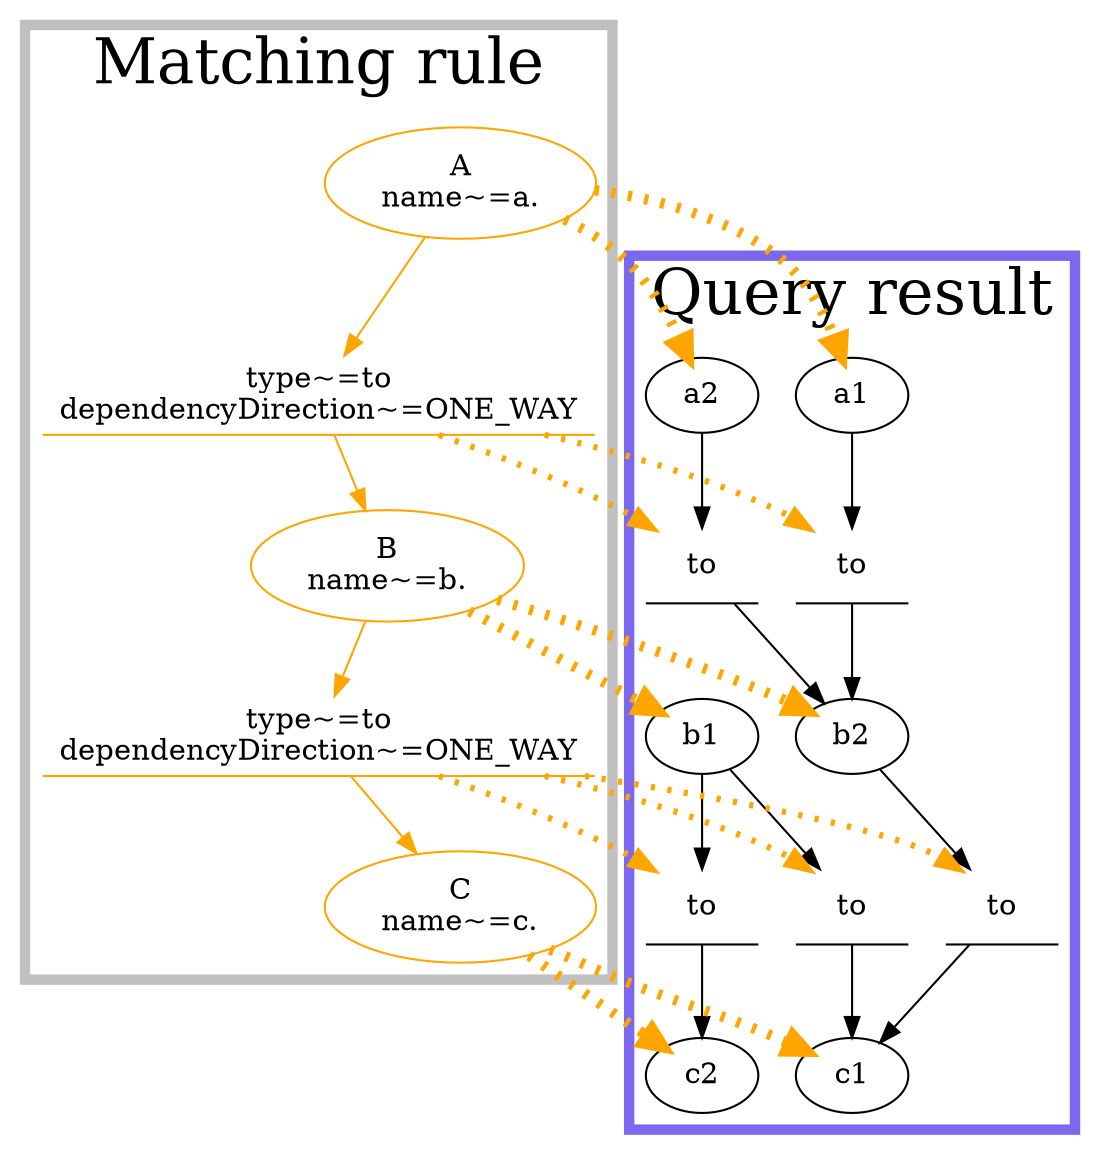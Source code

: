 digraph "Topology match debug" {
subgraph cluster_1 {
color=mediumslateblue;
fontsize=30;
label="Query result";
penwidth=5;
1 [color=black, label=a1];
2 [color=black, label=a2];
3 [color=black, label=b1];
4 [color=black, label=b2];
5 [color=black, label=c1];
6 [color=black, label=c2];
7 [color=black, label=to, shape=underline];
1 -> 7  [color=black];
7 -> 4  [color=black];
8 [color=black, label=to, shape=underline];
4 -> 8  [color=black];
8 -> 5  [color=black];
9 [color=black, label=to, shape=underline];
2 -> 9  [color=black];
9 -> 4  [color=black];
10 [color=black, label=to, shape=underline];
3 -> 10  [color=black];
10 -> 5  [color=black];
11 [color=black, label=to, shape=underline];
3 -> 11  [color=black];
11 -> 6  [color=black];
}

A -> 1  [color=orange, penwidth=5, style=dotted];
A -> 2  [color=orange, penwidth=5, style=dotted];
B -> 3  [color=orange, penwidth=5, style=dotted];
B -> 4  [color=orange, penwidth=5, style=dotted];
C -> 5  [color=orange, penwidth=5, style=dotted];
C -> 6  [color=orange, penwidth=5, style=dotted];
A_TO_B -> 9  [color=orange, penwidth=3, style=dotted];
A_TO_B -> 7  [color=orange, penwidth=3, style=dotted];
B_TO_C -> 8  [color=orange, penwidth=3, style=dotted];
B_TO_C -> 10  [color=orange, penwidth=3, style=dotted];
B_TO_C -> 11  [color=orange, penwidth=3, style=dotted];
subgraph cluster_0 {
color=grey;
fontsize=30;
label="Matching rule";
penwidth=5;
A [color=orange, label="A\nname~=a."];
B [color=orange, label="B\nname~=b."];
C [color=orange, label="C\nname~=c."];
A_TO_B [color=orange, label="type~=to\ndependencyDirection~=ONE_WAY", shape=underline];
A -> A_TO_B  [color=orange];
A_TO_B -> B  [color=orange];
B_TO_C [color=orange, label="type~=to\ndependencyDirection~=ONE_WAY", shape=underline];
B -> B_TO_C  [color=orange];
B_TO_C -> C  [color=orange];
}

}
